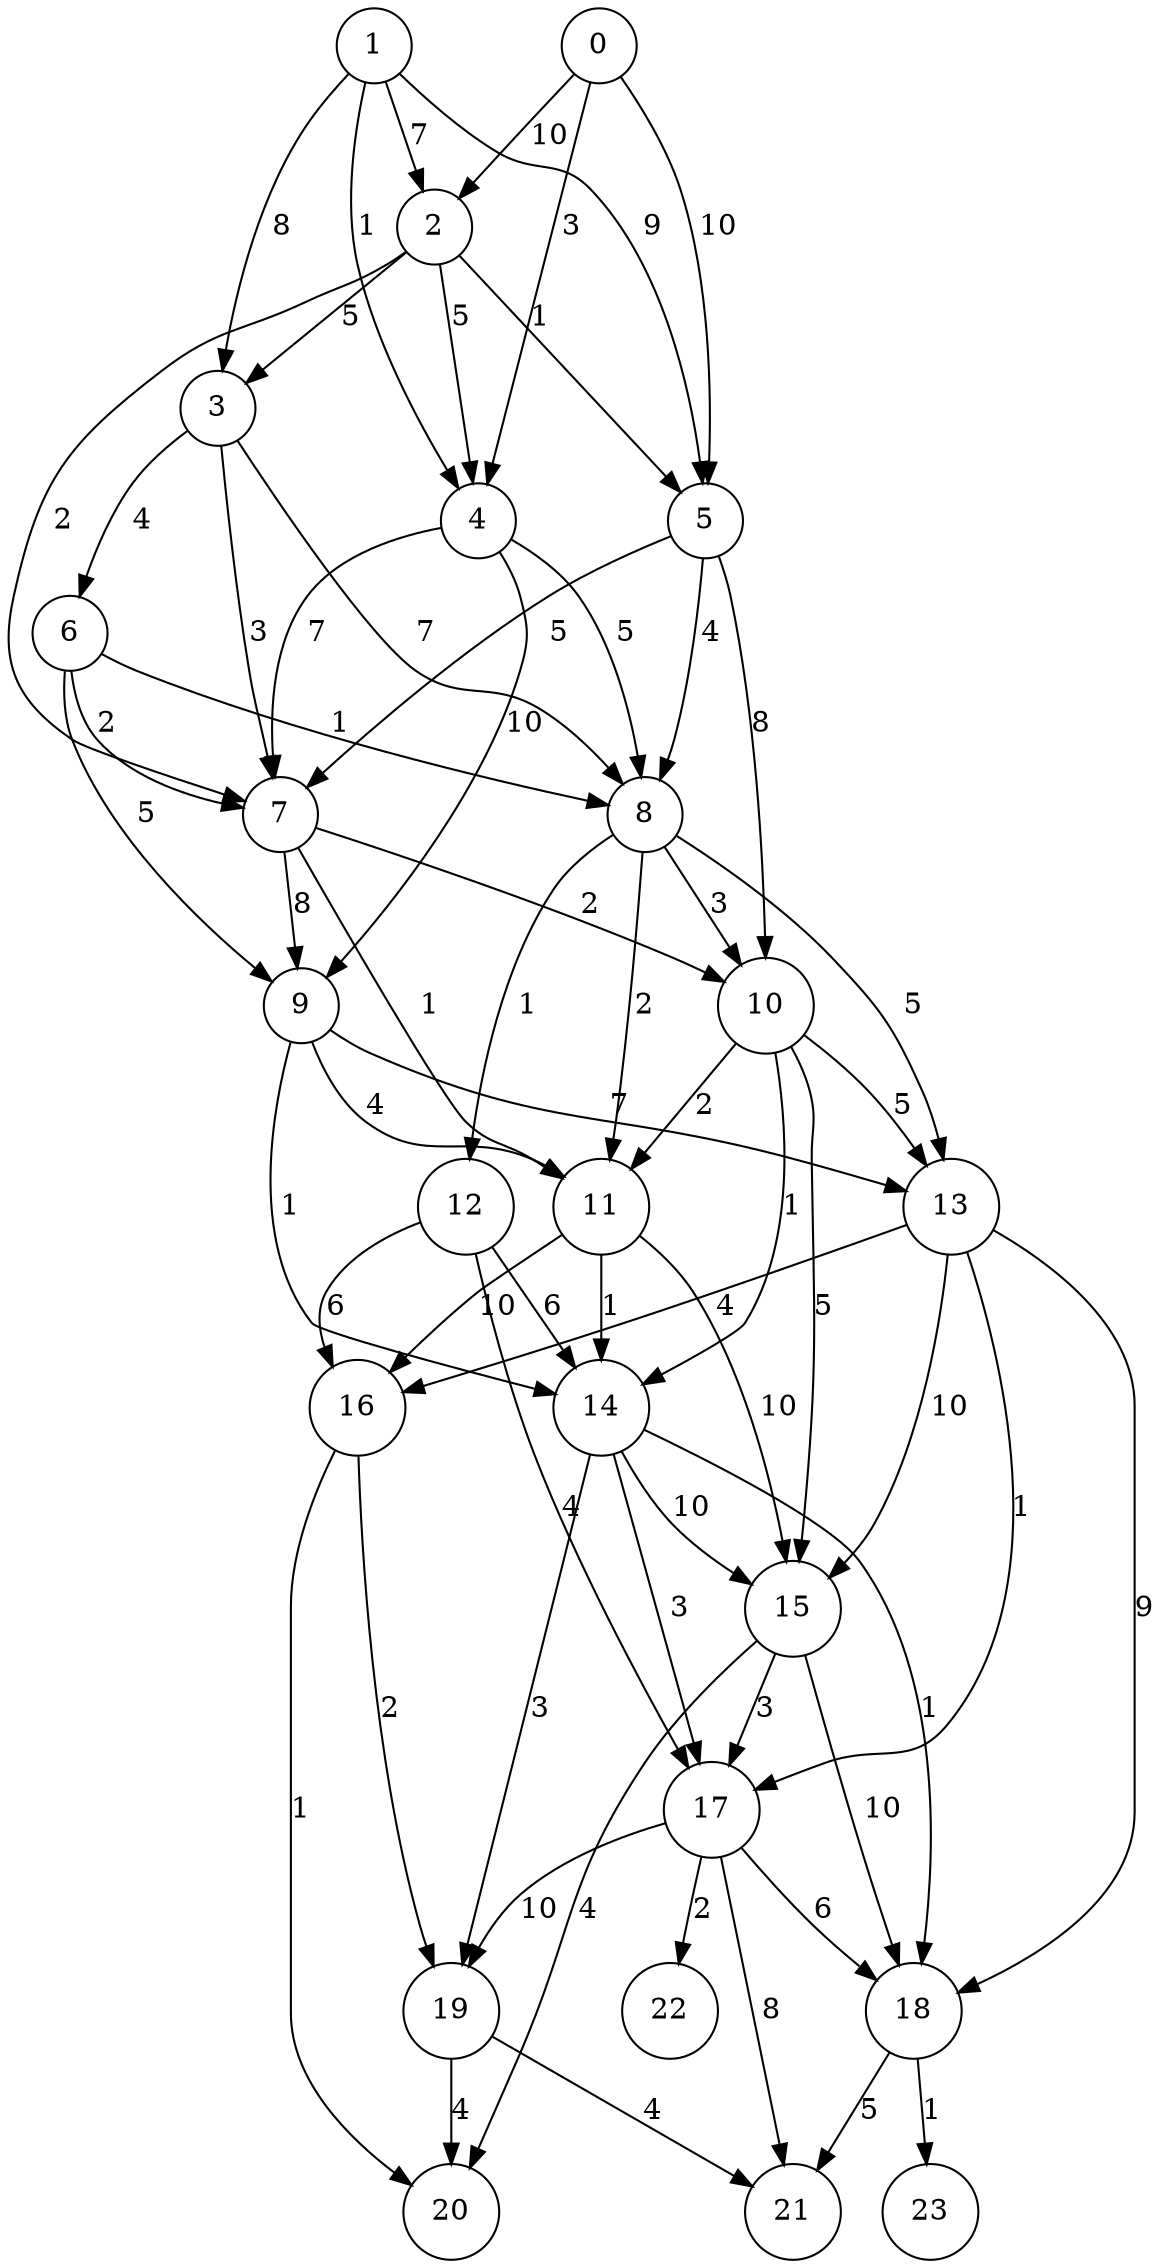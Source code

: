 digraph G {
node[shape=circle];
"8" -> "11" [label=2];
"16" -> "19" [label=2];
"10" -> "14" [label=1];
"18" -> "23" [label=1];
"13" -> "15" [label=10];
"7" -> "11" [label=1];
"12" -> "17" [label=4];
"10" -> "15" [label=5];
"14" -> "17" [label=3];
"2" -> "3" [label=5];
"2" -> "5" [label=1];
"10" -> "13" [label=5];
"15" -> "17" [label=3];
"6" -> "7" [label=2];
"12" -> "14" [label=6];
"5" -> "10" [label=8];
"0" -> "5" [label=10];
"17" -> "18" [label=6];
"11" -> "14" [label=1];
"8" -> "10" [label=3];
"14" -> "19" [label=3];
"4" -> "7" [label=7];
"4" -> "9" [label=10];
"15" -> "20" [label=4];
"14" -> "15" [label=10];
"1" -> "4" [label=1];
"5" -> "7" [label=5];
"1" -> "3" [label=8];
"4" -> "8" [label=5];
"10" -> "11" [label=2];
"1" -> "5" [label=9];
"9" -> "14" [label=1];
"15" -> "18" [label=10];
"5" -> "8" [label=4];
"8" -> "13" [label=5];
"6" -> "8" [label=1];
"9" -> "11" [label=4];
"7" -> "9" [label=8];
"2" -> "7" [label=2];
"13" -> "17" [label=1];
"2" -> "4" [label=5];
"3" -> "6" [label=4];
"7" -> "10" [label=2];
"0" -> "2" [label=10];
"6" -> "9" [label=5];
"11" -> "15" [label=10];
"19" -> "21" [label=4];
"0" -> "4" [label=3];
"14" -> "18" [label=1];
"9" -> "13" [label=7];
"13" -> "16" [label=4];
"13" -> "18" [label=9];
"3" -> "8" [label=7];
"17" -> "19" [label=10];
"3" -> "7" [label=3];
"16" -> "20" [label=1];
"18" -> "21" [label=5];
"8" -> "12" [label=1];
"12" -> "16" [label=6];
"1" -> "2" [label=7];
"17" -> "22" [label=2];
"19" -> "20" [label=4];
"11" -> "16" [label=10];
"17" -> "21" [label=8];
}
